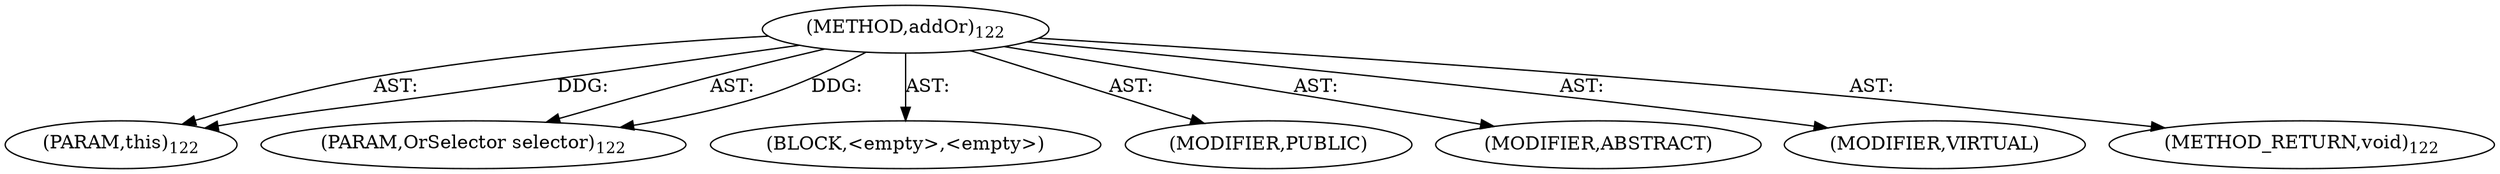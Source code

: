 digraph "addOr" {  
"111669149703" [label = <(METHOD,addOr)<SUB>122</SUB>> ]
"115964117003" [label = <(PARAM,this)<SUB>122</SUB>> ]
"115964117004" [label = <(PARAM,OrSelector selector)<SUB>122</SUB>> ]
"25769803783" [label = <(BLOCK,&lt;empty&gt;,&lt;empty&gt;)> ]
"133143986197" [label = <(MODIFIER,PUBLIC)> ]
"133143986198" [label = <(MODIFIER,ABSTRACT)> ]
"133143986199" [label = <(MODIFIER,VIRTUAL)> ]
"128849018887" [label = <(METHOD_RETURN,void)<SUB>122</SUB>> ]
  "111669149703" -> "115964117003"  [ label = "AST: "] 
  "111669149703" -> "115964117004"  [ label = "AST: "] 
  "111669149703" -> "25769803783"  [ label = "AST: "] 
  "111669149703" -> "133143986197"  [ label = "AST: "] 
  "111669149703" -> "133143986198"  [ label = "AST: "] 
  "111669149703" -> "133143986199"  [ label = "AST: "] 
  "111669149703" -> "128849018887"  [ label = "AST: "] 
  "111669149703" -> "115964117003"  [ label = "DDG: "] 
  "111669149703" -> "115964117004"  [ label = "DDG: "] 
}
